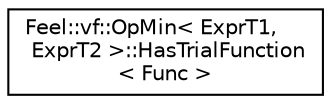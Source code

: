 digraph "Graphical Class Hierarchy"
{
 // LATEX_PDF_SIZE
  edge [fontname="Helvetica",fontsize="10",labelfontname="Helvetica",labelfontsize="10"];
  node [fontname="Helvetica",fontsize="10",shape=record];
  rankdir="LR";
  Node0 [label="Feel::vf::OpMin\< ExprT1,\l ExprT2 \>::HasTrialFunction\l\< Func \>",height=0.2,width=0.4,color="black", fillcolor="white", style="filled",URL="$structFeel_1_1vf_1_1OpMin_1_1HasTrialFunction.html",tooltip=" "];
}
